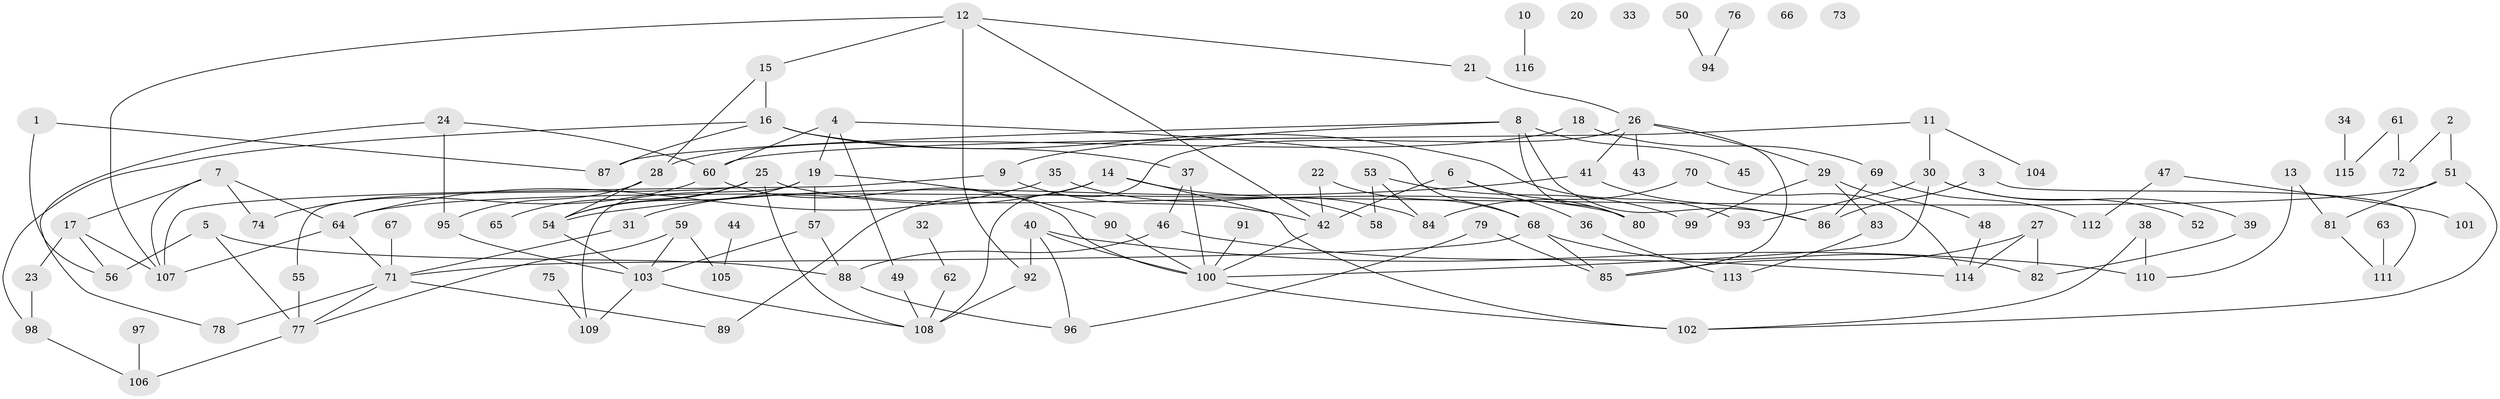 // Generated by graph-tools (version 1.1) at 2025/13/03/09/25 04:13:14]
// undirected, 116 vertices, 161 edges
graph export_dot {
graph [start="1"]
  node [color=gray90,style=filled];
  1;
  2;
  3;
  4;
  5;
  6;
  7;
  8;
  9;
  10;
  11;
  12;
  13;
  14;
  15;
  16;
  17;
  18;
  19;
  20;
  21;
  22;
  23;
  24;
  25;
  26;
  27;
  28;
  29;
  30;
  31;
  32;
  33;
  34;
  35;
  36;
  37;
  38;
  39;
  40;
  41;
  42;
  43;
  44;
  45;
  46;
  47;
  48;
  49;
  50;
  51;
  52;
  53;
  54;
  55;
  56;
  57;
  58;
  59;
  60;
  61;
  62;
  63;
  64;
  65;
  66;
  67;
  68;
  69;
  70;
  71;
  72;
  73;
  74;
  75;
  76;
  77;
  78;
  79;
  80;
  81;
  82;
  83;
  84;
  85;
  86;
  87;
  88;
  89;
  90;
  91;
  92;
  93;
  94;
  95;
  96;
  97;
  98;
  99;
  100;
  101;
  102;
  103;
  104;
  105;
  106;
  107;
  108;
  109;
  110;
  111;
  112;
  113;
  114;
  115;
  116;
  1 -- 56;
  1 -- 87;
  2 -- 51;
  2 -- 72;
  3 -- 86;
  3 -- 111;
  4 -- 19;
  4 -- 49;
  4 -- 60;
  4 -- 68;
  5 -- 56;
  5 -- 77;
  5 -- 88;
  6 -- 36;
  6 -- 42;
  6 -- 80;
  7 -- 17;
  7 -- 64;
  7 -- 74;
  7 -- 107;
  8 -- 9;
  8 -- 45;
  8 -- 80;
  8 -- 86;
  8 -- 87;
  9 -- 42;
  9 -- 107;
  10 -- 116;
  11 -- 30;
  11 -- 60;
  11 -- 104;
  12 -- 15;
  12 -- 21;
  12 -- 42;
  12 -- 92;
  12 -- 107;
  13 -- 81;
  13 -- 110;
  14 -- 31;
  14 -- 58;
  14 -- 89;
  14 -- 102;
  15 -- 16;
  15 -- 28;
  16 -- 37;
  16 -- 87;
  16 -- 93;
  16 -- 98;
  17 -- 23;
  17 -- 56;
  17 -- 107;
  18 -- 28;
  18 -- 69;
  19 -- 54;
  19 -- 57;
  19 -- 90;
  19 -- 109;
  21 -- 26;
  22 -- 42;
  22 -- 68;
  23 -- 98;
  24 -- 60;
  24 -- 78;
  24 -- 95;
  25 -- 54;
  25 -- 55;
  25 -- 65;
  25 -- 80;
  25 -- 108;
  26 -- 29;
  26 -- 41;
  26 -- 43;
  26 -- 85;
  26 -- 108;
  27 -- 82;
  27 -- 85;
  27 -- 114;
  28 -- 54;
  28 -- 95;
  29 -- 48;
  29 -- 83;
  29 -- 99;
  30 -- 39;
  30 -- 52;
  30 -- 93;
  30 -- 100;
  31 -- 71;
  32 -- 62;
  34 -- 115;
  35 -- 64;
  35 -- 84;
  36 -- 113;
  37 -- 46;
  37 -- 100;
  38 -- 102;
  38 -- 110;
  39 -- 82;
  40 -- 92;
  40 -- 96;
  40 -- 100;
  40 -- 110;
  41 -- 54;
  41 -- 86;
  42 -- 100;
  44 -- 105;
  46 -- 88;
  46 -- 114;
  47 -- 101;
  47 -- 112;
  48 -- 114;
  49 -- 108;
  50 -- 94;
  51 -- 64;
  51 -- 81;
  51 -- 102;
  53 -- 58;
  53 -- 84;
  53 -- 99;
  54 -- 103;
  55 -- 77;
  57 -- 88;
  57 -- 103;
  59 -- 77;
  59 -- 103;
  59 -- 105;
  60 -- 74;
  60 -- 100;
  61 -- 72;
  61 -- 115;
  62 -- 108;
  63 -- 111;
  64 -- 71;
  64 -- 107;
  67 -- 71;
  68 -- 71;
  68 -- 82;
  68 -- 85;
  69 -- 86;
  69 -- 112;
  70 -- 84;
  70 -- 114;
  71 -- 77;
  71 -- 78;
  71 -- 89;
  75 -- 109;
  76 -- 94;
  77 -- 106;
  79 -- 85;
  79 -- 96;
  81 -- 111;
  83 -- 113;
  88 -- 96;
  90 -- 100;
  91 -- 100;
  92 -- 108;
  95 -- 103;
  97 -- 106;
  98 -- 106;
  100 -- 102;
  103 -- 108;
  103 -- 109;
}
